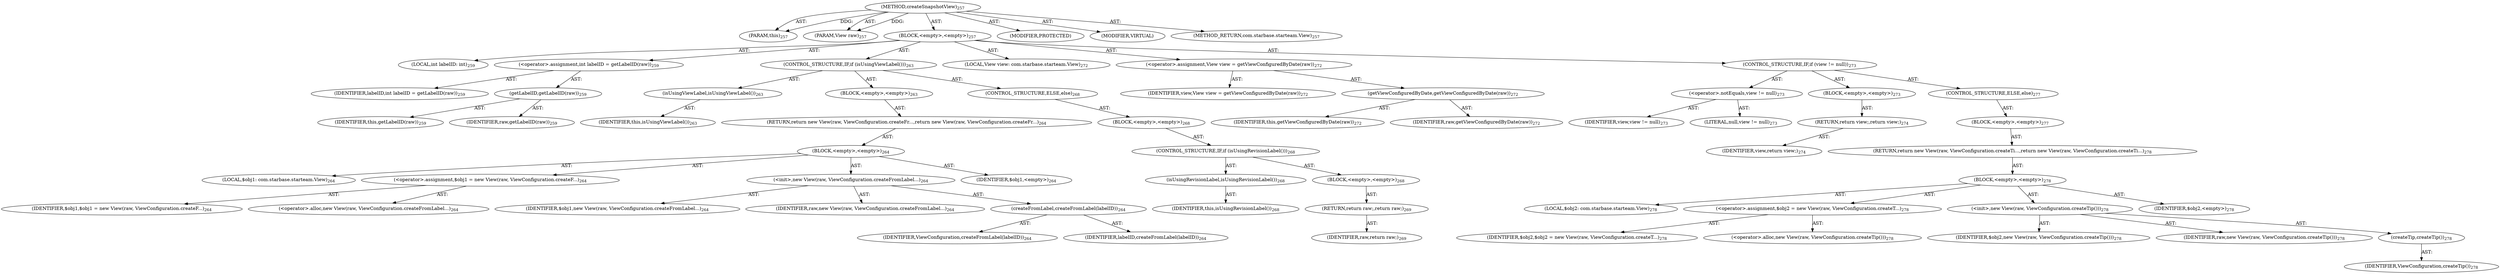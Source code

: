 digraph "createSnapshotView" {  
"111669149707" [label = <(METHOD,createSnapshotView)<SUB>257</SUB>> ]
"115964117003" [label = <(PARAM,this)<SUB>257</SUB>> ]
"115964117027" [label = <(PARAM,View raw)<SUB>257</SUB>> ]
"25769803792" [label = <(BLOCK,&lt;empty&gt;,&lt;empty&gt;)<SUB>257</SUB>> ]
"94489280513" [label = <(LOCAL,int labelID: int)<SUB>259</SUB>> ]
"30064771102" [label = <(&lt;operator&gt;.assignment,int labelID = getLabelID(raw))<SUB>259</SUB>> ]
"68719476853" [label = <(IDENTIFIER,labelID,int labelID = getLabelID(raw))<SUB>259</SUB>> ]
"30064771103" [label = <(getLabelID,getLabelID(raw))<SUB>259</SUB>> ]
"68719476749" [label = <(IDENTIFIER,this,getLabelID(raw))<SUB>259</SUB>> ]
"68719476854" [label = <(IDENTIFIER,raw,getLabelID(raw))<SUB>259</SUB>> ]
"47244640260" [label = <(CONTROL_STRUCTURE,IF,if (isUsingViewLabel()))<SUB>263</SUB>> ]
"30064771104" [label = <(isUsingViewLabel,isUsingViewLabel())<SUB>263</SUB>> ]
"68719476750" [label = <(IDENTIFIER,this,isUsingViewLabel())<SUB>263</SUB>> ]
"25769803793" [label = <(BLOCK,&lt;empty&gt;,&lt;empty&gt;)<SUB>263</SUB>> ]
"146028888065" [label = <(RETURN,return new View(raw, ViewConfiguration.createFr...,return new View(raw, ViewConfiguration.createFr...)<SUB>264</SUB>> ]
"25769803794" [label = <(BLOCK,&lt;empty&gt;,&lt;empty&gt;)<SUB>264</SUB>> ]
"94489280514" [label = <(LOCAL,$obj1: com.starbase.starteam.View)<SUB>264</SUB>> ]
"30064771105" [label = <(&lt;operator&gt;.assignment,$obj1 = new View(raw, ViewConfiguration.createF...)<SUB>264</SUB>> ]
"68719476855" [label = <(IDENTIFIER,$obj1,$obj1 = new View(raw, ViewConfiguration.createF...)<SUB>264</SUB>> ]
"30064771106" [label = <(&lt;operator&gt;.alloc,new View(raw, ViewConfiguration.createFromLabel...)<SUB>264</SUB>> ]
"30064771107" [label = <(&lt;init&gt;,new View(raw, ViewConfiguration.createFromLabel...)<SUB>264</SUB>> ]
"68719476856" [label = <(IDENTIFIER,$obj1,new View(raw, ViewConfiguration.createFromLabel...)<SUB>264</SUB>> ]
"68719476857" [label = <(IDENTIFIER,raw,new View(raw, ViewConfiguration.createFromLabel...)<SUB>264</SUB>> ]
"30064771108" [label = <(createFromLabel,createFromLabel(labelID))<SUB>264</SUB>> ]
"68719476858" [label = <(IDENTIFIER,ViewConfiguration,createFromLabel(labelID))<SUB>264</SUB>> ]
"68719476859" [label = <(IDENTIFIER,labelID,createFromLabel(labelID))<SUB>264</SUB>> ]
"68719476860" [label = <(IDENTIFIER,$obj1,&lt;empty&gt;)<SUB>264</SUB>> ]
"47244640261" [label = <(CONTROL_STRUCTURE,ELSE,else)<SUB>268</SUB>> ]
"25769803795" [label = <(BLOCK,&lt;empty&gt;,&lt;empty&gt;)<SUB>268</SUB>> ]
"47244640262" [label = <(CONTROL_STRUCTURE,IF,if (isUsingRevisionLabel()))<SUB>268</SUB>> ]
"30064771109" [label = <(isUsingRevisionLabel,isUsingRevisionLabel())<SUB>268</SUB>> ]
"68719476751" [label = <(IDENTIFIER,this,isUsingRevisionLabel())<SUB>268</SUB>> ]
"25769803796" [label = <(BLOCK,&lt;empty&gt;,&lt;empty&gt;)<SUB>268</SUB>> ]
"146028888066" [label = <(RETURN,return raw;,return raw;)<SUB>269</SUB>> ]
"68719476861" [label = <(IDENTIFIER,raw,return raw;)<SUB>269</SUB>> ]
"94489280515" [label = <(LOCAL,View view: com.starbase.starteam.View)<SUB>272</SUB>> ]
"30064771110" [label = <(&lt;operator&gt;.assignment,View view = getViewConfiguredByDate(raw))<SUB>272</SUB>> ]
"68719476862" [label = <(IDENTIFIER,view,View view = getViewConfiguredByDate(raw))<SUB>272</SUB>> ]
"30064771111" [label = <(getViewConfiguredByDate,getViewConfiguredByDate(raw))<SUB>272</SUB>> ]
"68719476752" [label = <(IDENTIFIER,this,getViewConfiguredByDate(raw))<SUB>272</SUB>> ]
"68719476863" [label = <(IDENTIFIER,raw,getViewConfiguredByDate(raw))<SUB>272</SUB>> ]
"47244640263" [label = <(CONTROL_STRUCTURE,IF,if (view != null))<SUB>273</SUB>> ]
"30064771112" [label = <(&lt;operator&gt;.notEquals,view != null)<SUB>273</SUB>> ]
"68719476864" [label = <(IDENTIFIER,view,view != null)<SUB>273</SUB>> ]
"90194313217" [label = <(LITERAL,null,view != null)<SUB>273</SUB>> ]
"25769803797" [label = <(BLOCK,&lt;empty&gt;,&lt;empty&gt;)<SUB>273</SUB>> ]
"146028888067" [label = <(RETURN,return view;,return view;)<SUB>274</SUB>> ]
"68719476865" [label = <(IDENTIFIER,view,return view;)<SUB>274</SUB>> ]
"47244640264" [label = <(CONTROL_STRUCTURE,ELSE,else)<SUB>277</SUB>> ]
"25769803798" [label = <(BLOCK,&lt;empty&gt;,&lt;empty&gt;)<SUB>277</SUB>> ]
"146028888068" [label = <(RETURN,return new View(raw, ViewConfiguration.createTi...,return new View(raw, ViewConfiguration.createTi...)<SUB>278</SUB>> ]
"25769803799" [label = <(BLOCK,&lt;empty&gt;,&lt;empty&gt;)<SUB>278</SUB>> ]
"94489280516" [label = <(LOCAL,$obj2: com.starbase.starteam.View)<SUB>278</SUB>> ]
"30064771113" [label = <(&lt;operator&gt;.assignment,$obj2 = new View(raw, ViewConfiguration.createT...)<SUB>278</SUB>> ]
"68719476866" [label = <(IDENTIFIER,$obj2,$obj2 = new View(raw, ViewConfiguration.createT...)<SUB>278</SUB>> ]
"30064771114" [label = <(&lt;operator&gt;.alloc,new View(raw, ViewConfiguration.createTip()))<SUB>278</SUB>> ]
"30064771115" [label = <(&lt;init&gt;,new View(raw, ViewConfiguration.createTip()))<SUB>278</SUB>> ]
"68719476867" [label = <(IDENTIFIER,$obj2,new View(raw, ViewConfiguration.createTip()))<SUB>278</SUB>> ]
"68719476868" [label = <(IDENTIFIER,raw,new View(raw, ViewConfiguration.createTip()))<SUB>278</SUB>> ]
"30064771116" [label = <(createTip,createTip())<SUB>278</SUB>> ]
"68719476869" [label = <(IDENTIFIER,ViewConfiguration,createTip())<SUB>278</SUB>> ]
"68719476870" [label = <(IDENTIFIER,$obj2,&lt;empty&gt;)<SUB>278</SUB>> ]
"133143986203" [label = <(MODIFIER,PROTECTED)> ]
"133143986204" [label = <(MODIFIER,VIRTUAL)> ]
"128849018891" [label = <(METHOD_RETURN,com.starbase.starteam.View)<SUB>257</SUB>> ]
  "111669149707" -> "115964117003"  [ label = "AST: "] 
  "111669149707" -> "115964117027"  [ label = "AST: "] 
  "111669149707" -> "25769803792"  [ label = "AST: "] 
  "111669149707" -> "133143986203"  [ label = "AST: "] 
  "111669149707" -> "133143986204"  [ label = "AST: "] 
  "111669149707" -> "128849018891"  [ label = "AST: "] 
  "25769803792" -> "94489280513"  [ label = "AST: "] 
  "25769803792" -> "30064771102"  [ label = "AST: "] 
  "25769803792" -> "47244640260"  [ label = "AST: "] 
  "25769803792" -> "94489280515"  [ label = "AST: "] 
  "25769803792" -> "30064771110"  [ label = "AST: "] 
  "25769803792" -> "47244640263"  [ label = "AST: "] 
  "30064771102" -> "68719476853"  [ label = "AST: "] 
  "30064771102" -> "30064771103"  [ label = "AST: "] 
  "30064771103" -> "68719476749"  [ label = "AST: "] 
  "30064771103" -> "68719476854"  [ label = "AST: "] 
  "47244640260" -> "30064771104"  [ label = "AST: "] 
  "47244640260" -> "25769803793"  [ label = "AST: "] 
  "47244640260" -> "47244640261"  [ label = "AST: "] 
  "30064771104" -> "68719476750"  [ label = "AST: "] 
  "25769803793" -> "146028888065"  [ label = "AST: "] 
  "146028888065" -> "25769803794"  [ label = "AST: "] 
  "25769803794" -> "94489280514"  [ label = "AST: "] 
  "25769803794" -> "30064771105"  [ label = "AST: "] 
  "25769803794" -> "30064771107"  [ label = "AST: "] 
  "25769803794" -> "68719476860"  [ label = "AST: "] 
  "30064771105" -> "68719476855"  [ label = "AST: "] 
  "30064771105" -> "30064771106"  [ label = "AST: "] 
  "30064771107" -> "68719476856"  [ label = "AST: "] 
  "30064771107" -> "68719476857"  [ label = "AST: "] 
  "30064771107" -> "30064771108"  [ label = "AST: "] 
  "30064771108" -> "68719476858"  [ label = "AST: "] 
  "30064771108" -> "68719476859"  [ label = "AST: "] 
  "47244640261" -> "25769803795"  [ label = "AST: "] 
  "25769803795" -> "47244640262"  [ label = "AST: "] 
  "47244640262" -> "30064771109"  [ label = "AST: "] 
  "47244640262" -> "25769803796"  [ label = "AST: "] 
  "30064771109" -> "68719476751"  [ label = "AST: "] 
  "25769803796" -> "146028888066"  [ label = "AST: "] 
  "146028888066" -> "68719476861"  [ label = "AST: "] 
  "30064771110" -> "68719476862"  [ label = "AST: "] 
  "30064771110" -> "30064771111"  [ label = "AST: "] 
  "30064771111" -> "68719476752"  [ label = "AST: "] 
  "30064771111" -> "68719476863"  [ label = "AST: "] 
  "47244640263" -> "30064771112"  [ label = "AST: "] 
  "47244640263" -> "25769803797"  [ label = "AST: "] 
  "47244640263" -> "47244640264"  [ label = "AST: "] 
  "30064771112" -> "68719476864"  [ label = "AST: "] 
  "30064771112" -> "90194313217"  [ label = "AST: "] 
  "25769803797" -> "146028888067"  [ label = "AST: "] 
  "146028888067" -> "68719476865"  [ label = "AST: "] 
  "47244640264" -> "25769803798"  [ label = "AST: "] 
  "25769803798" -> "146028888068"  [ label = "AST: "] 
  "146028888068" -> "25769803799"  [ label = "AST: "] 
  "25769803799" -> "94489280516"  [ label = "AST: "] 
  "25769803799" -> "30064771113"  [ label = "AST: "] 
  "25769803799" -> "30064771115"  [ label = "AST: "] 
  "25769803799" -> "68719476870"  [ label = "AST: "] 
  "30064771113" -> "68719476866"  [ label = "AST: "] 
  "30064771113" -> "30064771114"  [ label = "AST: "] 
  "30064771115" -> "68719476867"  [ label = "AST: "] 
  "30064771115" -> "68719476868"  [ label = "AST: "] 
  "30064771115" -> "30064771116"  [ label = "AST: "] 
  "30064771116" -> "68719476869"  [ label = "AST: "] 
  "111669149707" -> "115964117003"  [ label = "DDG: "] 
  "111669149707" -> "115964117027"  [ label = "DDG: "] 
}
